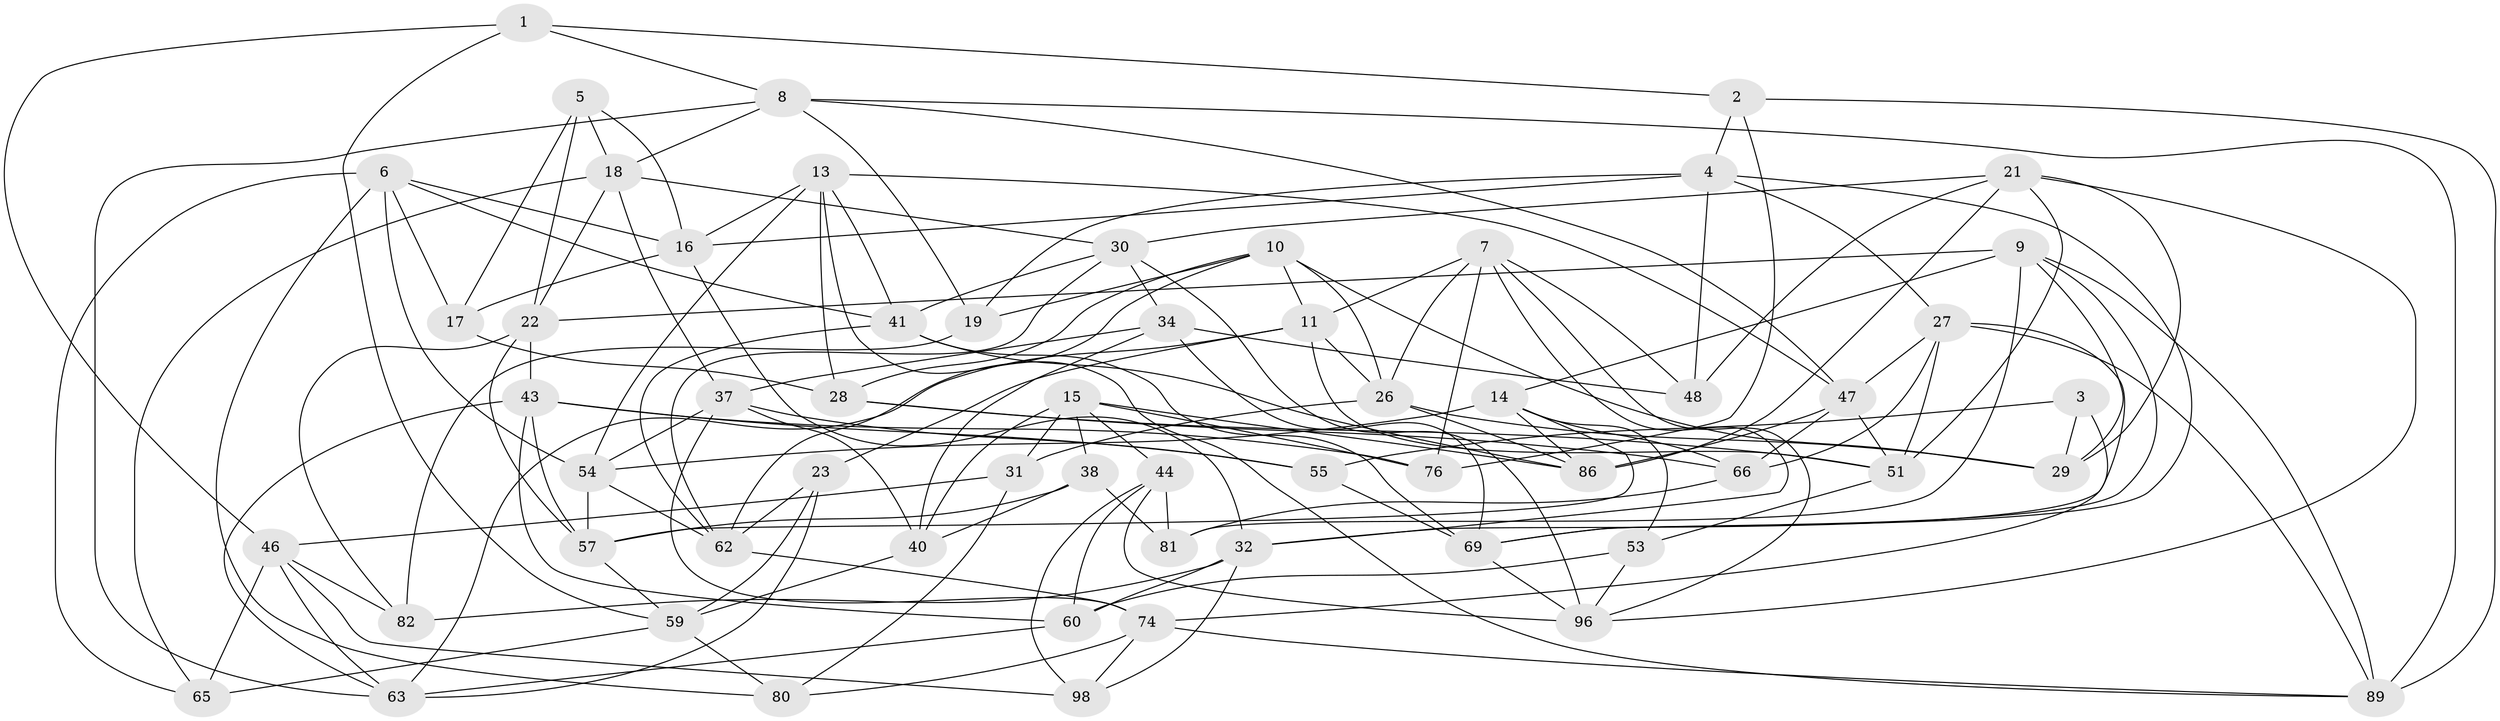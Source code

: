 // original degree distribution, {4: 1.0}
// Generated by graph-tools (version 1.1) at 2025/11/02/21/25 10:11:16]
// undirected, 59 vertices, 155 edges
graph export_dot {
graph [start="1"]
  node [color=gray90,style=filled];
  1;
  2;
  3;
  4 [super="+20"];
  5;
  6 [super="+35"];
  7 [super="+79"];
  8 [super="+58"];
  9 [super="+12"];
  10 [super="+45"];
  11 [super="+83"];
  13 [super="+72"];
  14 [super="+36"];
  15 [super="+24"];
  16 [super="+71"];
  17;
  18 [super="+25"];
  19;
  21 [super="+93"];
  22 [super="+42"];
  23;
  26 [super="+33"];
  27 [super="+56"];
  28 [super="+61"];
  29 [super="+68"];
  30 [super="+75"];
  31;
  32 [super="+67"];
  34 [super="+39"];
  37 [super="+52"];
  38;
  40 [super="+73"];
  41 [super="+78"];
  43 [super="+50"];
  44 [super="+91"];
  46 [super="+95"];
  47 [super="+49"];
  48;
  51 [super="+92"];
  53;
  54 [super="+70"];
  55;
  57 [super="+88"];
  59 [super="+90"];
  60 [super="+64"];
  62 [super="+85"];
  63 [super="+100"];
  65;
  66 [super="+87"];
  69 [super="+84"];
  74 [super="+77"];
  76;
  80;
  81;
  82;
  86 [super="+99"];
  89 [super="+94"];
  96 [super="+97"];
  98;
  1 -- 2;
  1 -- 59;
  1 -- 46;
  1 -- 8;
  2 -- 4;
  2 -- 76;
  2 -- 89;
  3 -- 29 [weight=2];
  3 -- 55;
  3 -- 74;
  4 -- 27;
  4 -- 48;
  4 -- 16;
  4 -- 19;
  4 -- 69;
  5 -- 17;
  5 -- 22;
  5 -- 18;
  5 -- 16;
  6 -- 65;
  6 -- 17;
  6 -- 16;
  6 -- 80;
  6 -- 41;
  6 -- 54;
  7 -- 76;
  7 -- 96;
  7 -- 48;
  7 -- 32;
  7 -- 26;
  7 -- 11;
  8 -- 18;
  8 -- 19;
  8 -- 89;
  8 -- 63;
  8 -- 47;
  9 -- 69;
  9 -- 81;
  9 -- 29;
  9 -- 22;
  9 -- 14;
  9 -- 89;
  10 -- 11;
  10 -- 19;
  10 -- 28;
  10 -- 62;
  10 -- 26;
  10 -- 29;
  11 -- 23;
  11 -- 63;
  11 -- 51;
  11 -- 26;
  13 -- 28;
  13 -- 54;
  13 -- 16;
  13 -- 89;
  13 -- 41;
  13 -- 47;
  14 -- 53;
  14 -- 54;
  14 -- 66;
  14 -- 57;
  14 -- 86;
  15 -- 40;
  15 -- 76;
  15 -- 44;
  15 -- 31;
  15 -- 38;
  15 -- 86;
  16 -- 32;
  16 -- 17;
  17 -- 28;
  18 -- 65;
  18 -- 30;
  18 -- 37;
  18 -- 22;
  19 -- 82;
  21 -- 30;
  21 -- 86;
  21 -- 29;
  21 -- 48;
  21 -- 51;
  21 -- 96;
  22 -- 57;
  22 -- 43;
  22 -- 82;
  23 -- 59;
  23 -- 63;
  23 -- 62;
  26 -- 31;
  26 -- 29;
  26 -- 86;
  27 -- 32;
  27 -- 89;
  27 -- 51;
  27 -- 66;
  27 -- 47;
  28 -- 51;
  28 -- 66 [weight=2];
  30 -- 96;
  30 -- 62;
  30 -- 41;
  30 -- 34;
  31 -- 46;
  31 -- 80;
  32 -- 60;
  32 -- 98;
  32 -- 82;
  34 -- 48;
  34 -- 40 [weight=2];
  34 -- 37;
  34 -- 69;
  37 -- 55;
  37 -- 40;
  37 -- 74;
  37 -- 54;
  38 -- 57;
  38 -- 81;
  38 -- 40;
  40 -- 59;
  41 -- 62;
  41 -- 86;
  41 -- 69;
  43 -- 55;
  43 -- 76;
  43 -- 60;
  43 -- 63;
  43 -- 57;
  44 -- 60 [weight=2];
  44 -- 96;
  44 -- 81;
  44 -- 98;
  46 -- 63;
  46 -- 65;
  46 -- 82;
  46 -- 98;
  47 -- 66;
  47 -- 51;
  47 -- 86;
  51 -- 53;
  53 -- 60;
  53 -- 96;
  54 -- 62;
  54 -- 57;
  55 -- 69;
  57 -- 59;
  59 -- 80;
  59 -- 65;
  60 -- 63;
  62 -- 74;
  66 -- 81;
  69 -- 96;
  74 -- 89;
  74 -- 98;
  74 -- 80;
}
